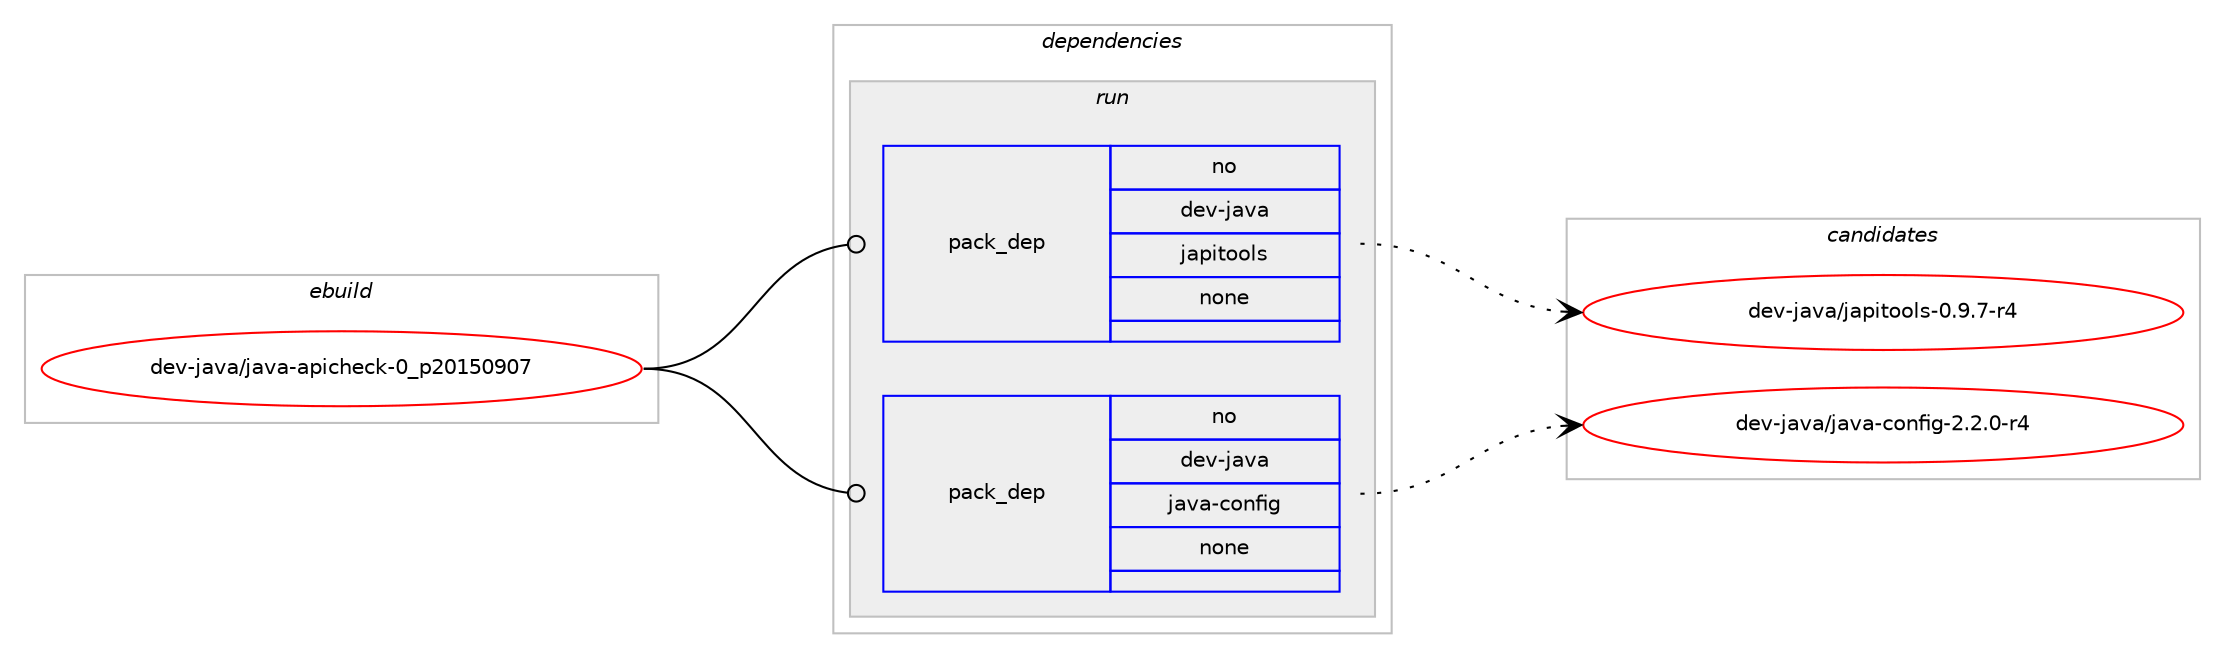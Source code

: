digraph prolog {

# *************
# Graph options
# *************

newrank=true;
concentrate=true;
compound=true;
graph [rankdir=LR,fontname=Helvetica,fontsize=10,ranksep=1.5];#, ranksep=2.5, nodesep=0.2];
edge  [arrowhead=vee];
node  [fontname=Helvetica,fontsize=10];

# **********
# The ebuild
# **********

subgraph cluster_leftcol {
color=gray;
rank=same;
label=<<i>ebuild</i>>;
id [label="dev-java/java-apicheck-0_p20150907", color=red, width=4, href="../dev-java/java-apicheck-0_p20150907.svg"];
}

# ****************
# The dependencies
# ****************

subgraph cluster_midcol {
color=gray;
label=<<i>dependencies</i>>;
subgraph cluster_compile {
fillcolor="#eeeeee";
style=filled;
label=<<i>compile</i>>;
}
subgraph cluster_compileandrun {
fillcolor="#eeeeee";
style=filled;
label=<<i>compile and run</i>>;
}
subgraph cluster_run {
fillcolor="#eeeeee";
style=filled;
label=<<i>run</i>>;
subgraph pack413348 {
dependency553475 [label=<<TABLE BORDER="0" CELLBORDER="1" CELLSPACING="0" CELLPADDING="4" WIDTH="220"><TR><TD ROWSPAN="6" CELLPADDING="30">pack_dep</TD></TR><TR><TD WIDTH="110">no</TD></TR><TR><TD>dev-java</TD></TR><TR><TD>japitools</TD></TR><TR><TD>none</TD></TR><TR><TD></TD></TR></TABLE>>, shape=none, color=blue];
}
id:e -> dependency553475:w [weight=20,style="solid",arrowhead="odot"];
subgraph pack413349 {
dependency553476 [label=<<TABLE BORDER="0" CELLBORDER="1" CELLSPACING="0" CELLPADDING="4" WIDTH="220"><TR><TD ROWSPAN="6" CELLPADDING="30">pack_dep</TD></TR><TR><TD WIDTH="110">no</TD></TR><TR><TD>dev-java</TD></TR><TR><TD>java-config</TD></TR><TR><TD>none</TD></TR><TR><TD></TD></TR></TABLE>>, shape=none, color=blue];
}
id:e -> dependency553476:w [weight=20,style="solid",arrowhead="odot"];
}
}

# **************
# The candidates
# **************

subgraph cluster_choices {
rank=same;
color=gray;
label=<<i>candidates</i>>;

subgraph choice413348 {
color=black;
nodesep=1;
choice10010111845106971189747106971121051161111111081154548465746554511452 [label="dev-java/japitools-0.9.7-r4", color=red, width=4,href="../dev-java/japitools-0.9.7-r4.svg"];
dependency553475:e -> choice10010111845106971189747106971121051161111111081154548465746554511452:w [style=dotted,weight="100"];
}
subgraph choice413349 {
color=black;
nodesep=1;
choice10010111845106971189747106971189745991111101021051034550465046484511452 [label="dev-java/java-config-2.2.0-r4", color=red, width=4,href="../dev-java/java-config-2.2.0-r4.svg"];
dependency553476:e -> choice10010111845106971189747106971189745991111101021051034550465046484511452:w [style=dotted,weight="100"];
}
}

}
